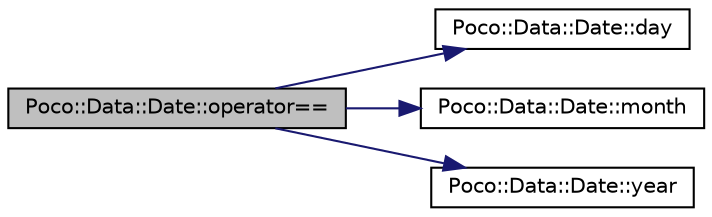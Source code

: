 digraph "Poco::Data::Date::operator=="
{
 // LATEX_PDF_SIZE
  edge [fontname="Helvetica",fontsize="10",labelfontname="Helvetica",labelfontsize="10"];
  node [fontname="Helvetica",fontsize="10",shape=record];
  rankdir="LR";
  Node1 [label="Poco::Data::Date::operator==",height=0.2,width=0.4,color="black", fillcolor="grey75", style="filled", fontcolor="black",tooltip="Assignment operator for Var."];
  Node1 -> Node2 [color="midnightblue",fontsize="10",style="solid",fontname="Helvetica"];
  Node2 [label="Poco::Data::Date::day",height=0.2,width=0.4,color="black", fillcolor="white", style="filled",URL="$classPoco_1_1Data_1_1Date.html#a9d2ca4558c39ee21298ad37ac1d0a709",tooltip="Returns the month."];
  Node1 -> Node3 [color="midnightblue",fontsize="10",style="solid",fontname="Helvetica"];
  Node3 [label="Poco::Data::Date::month",height=0.2,width=0.4,color="black", fillcolor="white", style="filled",URL="$classPoco_1_1Data_1_1Date.html#a8f6cf619eb7472b3845a409fca8be491",tooltip="Returns the year."];
  Node1 -> Node4 [color="midnightblue",fontsize="10",style="solid",fontname="Helvetica"];
  Node4 [label="Poco::Data::Date::year",height=0.2,width=0.4,color="black", fillcolor="white", style="filled",URL="$classPoco_1_1Data_1_1Date.html#ad5549141d79c26d3a94f9707be4677cd",tooltip="Destroys the Date."];
}
